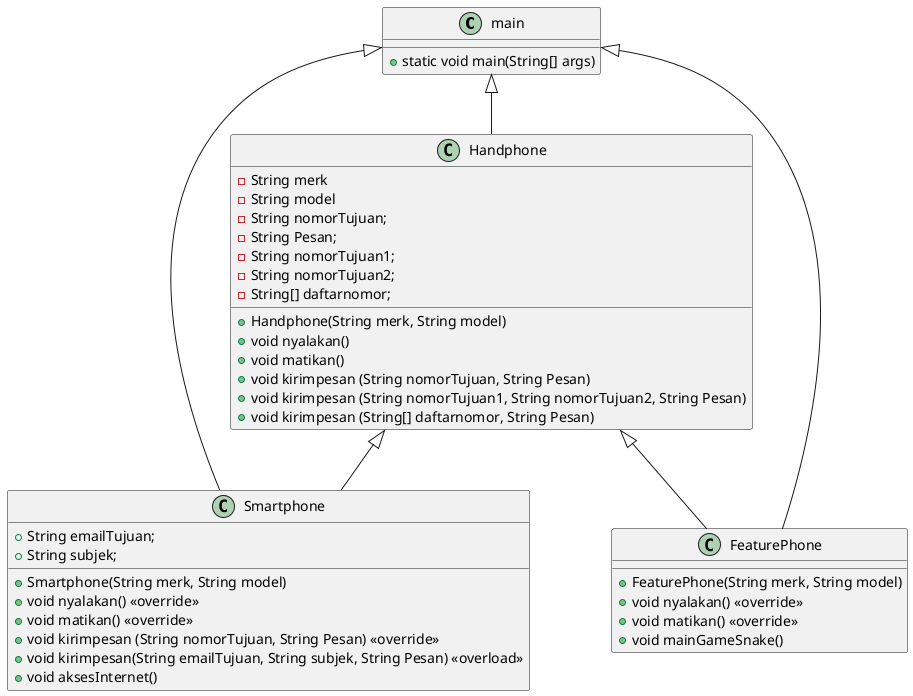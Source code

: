 @startuml main
class main {
    + static void main(String[] args)
}
class Handphone {
    - String merk
    - String model
    - String nomorTujuan;
    - String Pesan;
    - String nomorTujuan1;
    - String nomorTujuan2;
    - String[] daftarnomor;
    + Handphone(String merk, String model)
    + void nyalakan()
    + void matikan()
    + void kirimpesan (String nomorTujuan, String Pesan)
    + void kirimpesan (String nomorTujuan1, String nomorTujuan2, String Pesan)
    + void kirimpesan (String[] daftarnomor, String Pesan)
}

class Smartphone {
    + String emailTujuan;
    + String subjek;
    + Smartphone(String merk, String model)
    + void nyalakan() <<override>>
    + void matikan() <<override>>
    + void kirimpesan (String nomorTujuan, String Pesan) << override>>
    + void kirimpesan(String emailTujuan, String subjek, String Pesan) <<overload>>
    + void aksesInternet()
}

class FeaturePhone {
    + FeaturePhone(String merk, String model)
    + void nyalakan() <<override>>
    + void matikan() <<override>>
    + void mainGameSnake()
}

main <|-- Handphone
main <|-- Smartphone
main <|-- FeaturePhone
Handphone <|-- Smartphone
Handphone <|-- FeaturePhone
@enduml